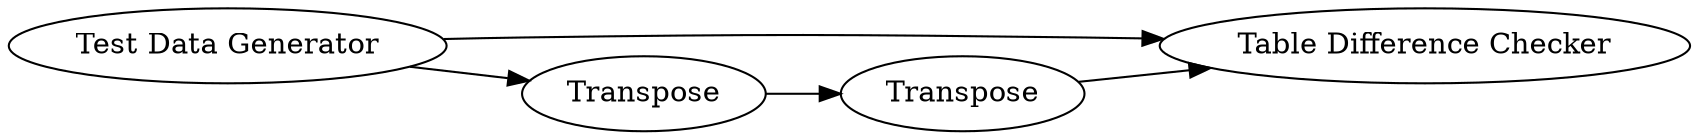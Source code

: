 digraph {
	1558 -> 1560
	1558 -> 1
	2 -> 1560
	1 -> 2
	1 [label=Transpose]
	1558 [label="Test Data Generator"]
	1560 [label="Table Difference Checker"]
	2 [label=Transpose]
	rankdir=LR
}
